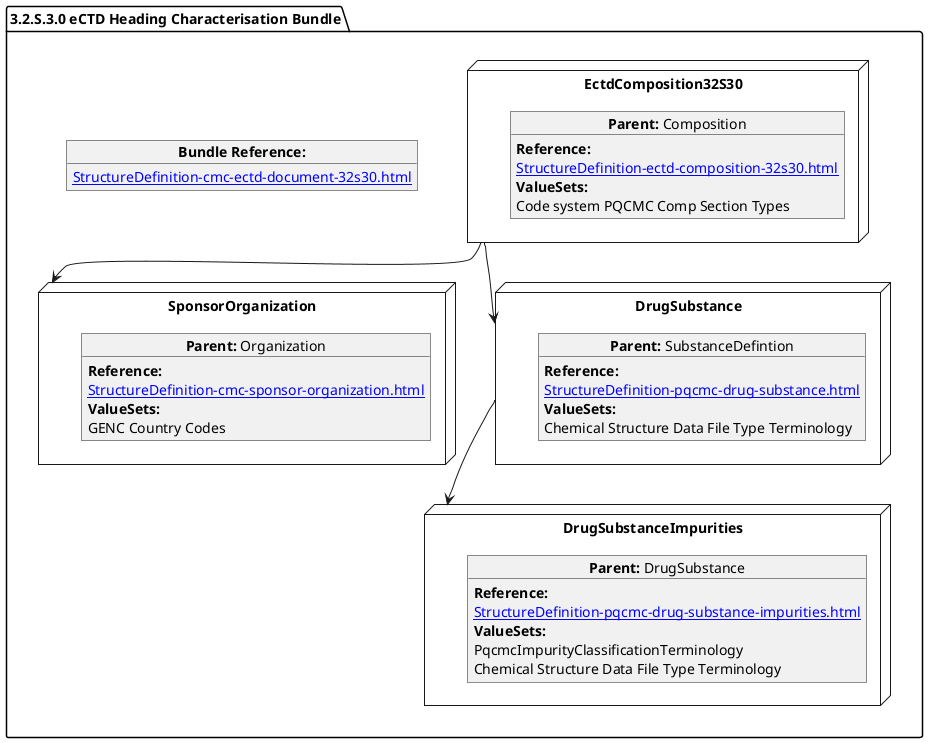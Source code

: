 @startuml
allowmixing
'Mixed model of use case and object
package "3.2.S.3.0 eCTD Heading Characterisation Bundle" as NODES {
object "**Bundle Reference:**" as objbun {
              [[StructureDefinition-cmc-ectd-document-32s30.html]]
    }   
node "EctdComposition32S30" as N1 { 
      object "**Parent:** Composition" as obj1 {
          **Reference:**
      [[StructureDefinition-ectd-composition-32s30.html]]
      **ValueSets:**
  Code system PQCMC Comp Section Types
    }
}
 node "SponsorOrganization" as NSO { 
      object "**Parent:** Organization" as objAu {
    **Reference:**
      [[StructureDefinition-cmc-sponsor-organization.html]]
        **ValueSets:**
        GENC Country Codes
    }
} 
  
  node "DrugSubstance" as NN { 
      object "**Parent:** SubstanceDefintion" as obj3 { 
  **Reference:**
      [[StructureDefinition-pqcmc-drug-substance.html]]
        **ValueSets:**
      Chemical Structure Data File Type Terminology  
      }
  }

node "DrugSubstanceImpurities" as N6 { 
      object "**Parent:** DrugSubstance" as obj2 {
     **Reference:**
      [[StructureDefinition-pqcmc-drug-substance-impurities.html]]   
      **ValueSets:**
      PqcmcImpurityClassificationTerminology
      Chemical Structure Data File Type Terminology  
    }   
}

N1 --> NSO   
NN --> N6
N1 --> NN 
}
@enduml